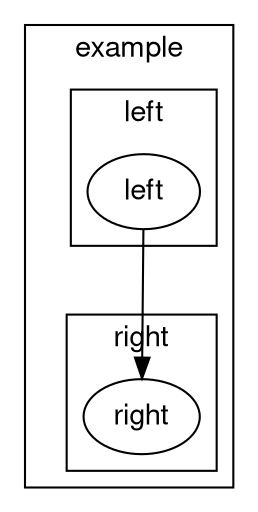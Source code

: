 digraph unix {
  graph [nodesep = 0.25; ranksep=1];
  fontname="Helvetica,Arial,sans-serif"
  node [fontname="Helvetica,Arial,sans-serif"]
  edge [fontname="Helvetica,Arial,sans-serif"]
  subgraph cluster_example_7 {
    label = "example"; // scope
    invisible [label = "", shape = point, style=invis]; // example
    subgraph cluster_left_8 {
      label = "left"; // scope
      left_16 [
        label = "left"; // node
      ];
      
    }
    subgraph cluster_right_9 {
      label = "right"; // scope
      right_17 [
        label = "right"; // node
      ];
      
    }
    
  }
  "left_16" -> "right_17";
}
